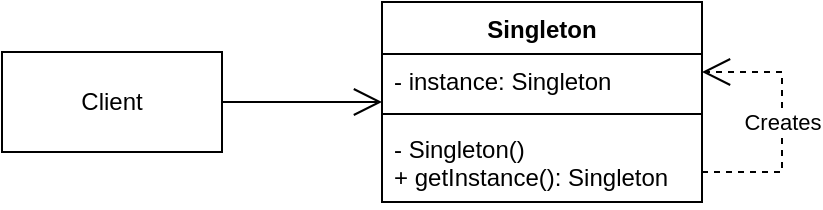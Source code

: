 <mxfile version="21.2.1" type="device">
  <diagram id="C5RBs43oDa-KdzZeNtuy" name="Page-1">
    <mxGraphModel dx="819" dy="482" grid="1" gridSize="10" guides="1" tooltips="1" connect="1" arrows="1" fold="1" page="1" pageScale="1" pageWidth="827" pageHeight="1169" math="0" shadow="0">
      <root>
        <mxCell id="WIyWlLk6GJQsqaUBKTNV-0" />
        <mxCell id="WIyWlLk6GJQsqaUBKTNV-1" parent="WIyWlLk6GJQsqaUBKTNV-0" />
        <mxCell id="O_VdozEUCsokif76sEHG-0" value="Client" style="html=1;whiteSpace=wrap;" vertex="1" parent="WIyWlLk6GJQsqaUBKTNV-1">
          <mxGeometry x="120" y="120" width="110" height="50" as="geometry" />
        </mxCell>
        <mxCell id="O_VdozEUCsokif76sEHG-1" value="Singleton" style="swimlane;fontStyle=1;align=center;verticalAlign=top;childLayout=stackLayout;horizontal=1;startSize=26;horizontalStack=0;resizeParent=1;resizeParentMax=0;resizeLast=0;collapsible=1;marginBottom=0;whiteSpace=wrap;html=1;" vertex="1" parent="WIyWlLk6GJQsqaUBKTNV-1">
          <mxGeometry x="310" y="95" width="160" height="100" as="geometry" />
        </mxCell>
        <mxCell id="O_VdozEUCsokif76sEHG-2" value="- instance: Singleton" style="text;strokeColor=none;fillColor=none;align=left;verticalAlign=top;spacingLeft=4;spacingRight=4;overflow=hidden;rotatable=0;points=[[0,0.5],[1,0.5]];portConstraint=eastwest;whiteSpace=wrap;html=1;" vertex="1" parent="O_VdozEUCsokif76sEHG-1">
          <mxGeometry y="26" width="160" height="26" as="geometry" />
        </mxCell>
        <mxCell id="O_VdozEUCsokif76sEHG-3" value="" style="line;strokeWidth=1;fillColor=none;align=left;verticalAlign=middle;spacingTop=-1;spacingLeft=3;spacingRight=3;rotatable=0;labelPosition=right;points=[];portConstraint=eastwest;strokeColor=inherit;" vertex="1" parent="O_VdozEUCsokif76sEHG-1">
          <mxGeometry y="52" width="160" height="8" as="geometry" />
        </mxCell>
        <mxCell id="O_VdozEUCsokif76sEHG-4" value="-&amp;nbsp;Singleton()&lt;br&gt;+ getInstance(): Singleton" style="text;strokeColor=none;fillColor=none;align=left;verticalAlign=top;spacingLeft=4;spacingRight=4;overflow=hidden;rotatable=0;points=[[0,0.5],[1,0.5]];portConstraint=eastwest;whiteSpace=wrap;html=1;" vertex="1" parent="O_VdozEUCsokif76sEHG-1">
          <mxGeometry y="60" width="160" height="40" as="geometry" />
        </mxCell>
        <mxCell id="O_VdozEUCsokif76sEHG-5" value="" style="endArrow=open;endFill=1;endSize=12;html=1;rounded=0;" edge="1" parent="WIyWlLk6GJQsqaUBKTNV-1" source="O_VdozEUCsokif76sEHG-0" target="O_VdozEUCsokif76sEHG-1">
          <mxGeometry width="160" relative="1" as="geometry">
            <mxPoint x="260" y="260" as="sourcePoint" />
            <mxPoint x="420" y="260" as="targetPoint" />
          </mxGeometry>
        </mxCell>
        <mxCell id="O_VdozEUCsokif76sEHG-6" value="Creates" style="endArrow=open;endSize=12;dashed=1;html=1;rounded=0;edgeStyle=orthogonalEdgeStyle;" edge="1" parent="WIyWlLk6GJQsqaUBKTNV-1" source="O_VdozEUCsokif76sEHG-1" target="O_VdozEUCsokif76sEHG-1">
          <mxGeometry width="160" relative="1" as="geometry">
            <mxPoint x="260" y="260" as="sourcePoint" />
            <mxPoint x="420" y="260" as="targetPoint" />
            <Array as="points">
              <mxPoint x="510" y="180" />
              <mxPoint x="510" y="130" />
            </Array>
            <mxPoint as="offset" />
          </mxGeometry>
        </mxCell>
      </root>
    </mxGraphModel>
  </diagram>
</mxfile>
